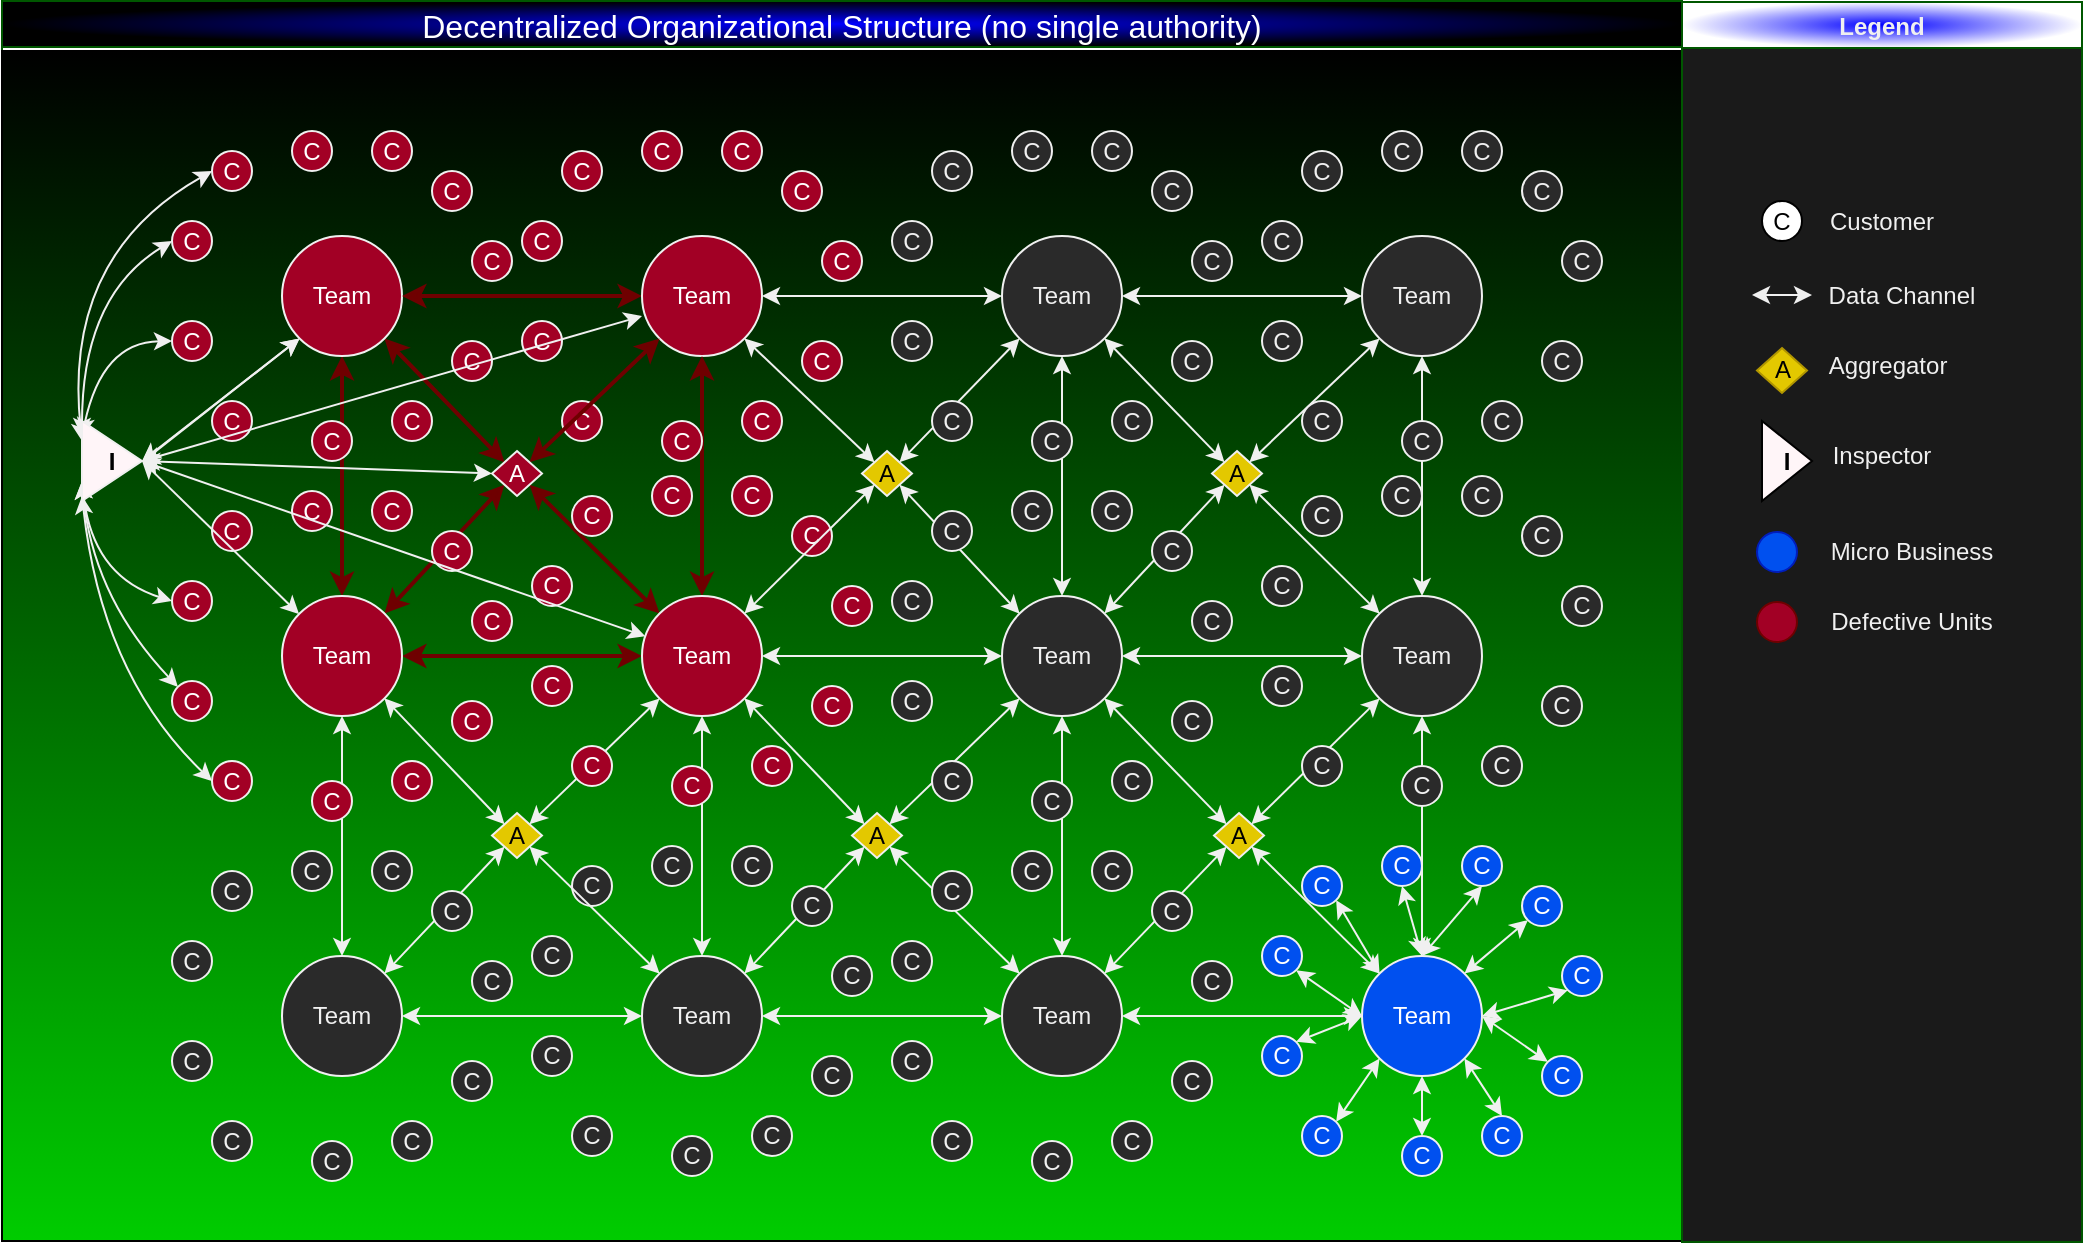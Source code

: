 <mxfile>
    <diagram id="9eeb5DNkB4o3F77oknuN" name="Page-1">
        <mxGraphModel dx="720" dy="584" grid="1" gridSize="10" guides="1" tooltips="1" connect="1" arrows="1" fold="1" page="0" pageScale="1" pageWidth="1100" pageHeight="850" background="none" math="0" shadow="0">
            <root>
                <mxCell id="0"/>
                <mxCell id="1" parent="0"/>
                <mxCell id="317" value="Decentralized Organizational Structure (no single authority)" style="swimlane;shadow=0;strokeColor=#005700;fontColor=#ffffff;fontStyle=0;gradientColor=#000000;gradientDirection=radial;fillColor=#0000FF;fontSize=16;" vertex="1" parent="1">
                    <mxGeometry x="-40" y="-17.5" width="840" height="620" as="geometry"/>
                </mxCell>
                <mxCell id="321" value="" style="rounded=0;whiteSpace=wrap;html=1;shadow=0;fillColor=#000000;gradientColor=#00CC00;" vertex="1" parent="317">
                    <mxGeometry y="25" width="840" height="595" as="geometry"/>
                </mxCell>
                <mxCell id="15" style="edgeStyle=none;html=1;exitX=1;exitY=1;exitDx=0;exitDy=0;entryX=0;entryY=0;entryDx=0;entryDy=0;shadow=0;fillColor=#a20025;strokeColor=#6F0000;startArrow=classic;startFill=1;endArrow=classic;endFill=1;strokeWidth=2;" edge="1" parent="1" source="2" target="298">
                    <mxGeometry relative="1" as="geometry"/>
                </mxCell>
                <mxCell id="21" style="edgeStyle=none;html=1;exitX=0.5;exitY=1;exitDx=0;exitDy=0;shadow=0;fillColor=#a20025;strokeColor=#6F0000;startArrow=classic;startFill=1;endArrow=classic;endFill=1;strokeWidth=2;" edge="1" parent="1" source="2" target="11">
                    <mxGeometry relative="1" as="geometry"/>
                </mxCell>
                <mxCell id="2" value="Team" style="ellipse;whiteSpace=wrap;html=1;shadow=0;fillColor=#a20025;fontColor=#ffffff;strokeColor=#F0F0F0;" vertex="1" parent="1">
                    <mxGeometry x="100" y="100" width="60" height="60" as="geometry"/>
                </mxCell>
                <mxCell id="23" style="edgeStyle=none;html=1;exitX=1;exitY=0.5;exitDx=0;exitDy=0;strokeColor=#F0F0F0;startArrow=classic;startFill=1;endArrow=classic;endFill=1;" edge="1" parent="1" source="3" target="5">
                    <mxGeometry relative="1" as="geometry"/>
                </mxCell>
                <mxCell id="25" style="edgeStyle=none;html=1;exitX=1;exitY=0;exitDx=0;exitDy=0;entryX=0;entryY=1;entryDx=0;entryDy=0;strokeColor=#F0F0F0;startArrow=classic;startFill=1;endArrow=classic;endFill=1;" edge="1" parent="1" source="3" target="297">
                    <mxGeometry relative="1" as="geometry"/>
                </mxCell>
                <mxCell id="3" value="Team" style="ellipse;whiteSpace=wrap;html=1;fillColor=#2A2A2A;strokeColor=#F0F0F0;fontColor=#F0F0F0;" vertex="1" parent="1">
                    <mxGeometry x="100" y="460" width="60" height="60" as="geometry"/>
                </mxCell>
                <mxCell id="75" style="edgeStyle=none;html=1;exitX=1;exitY=1;exitDx=0;exitDy=0;entryX=0.5;entryY=0;entryDx=0;entryDy=0;fillColor=#0050ef;strokeColor=#F0F0F0;startArrow=classic;startFill=1;" edge="1" parent="1" source="4" target="69">
                    <mxGeometry relative="1" as="geometry"/>
                </mxCell>
                <mxCell id="77" style="edgeStyle=none;html=1;exitX=1;exitY=0.5;exitDx=0;exitDy=0;entryX=0;entryY=0;entryDx=0;entryDy=0;fillColor=#0050ef;strokeColor=#F0F0F0;startArrow=classic;startFill=1;" edge="1" parent="1" source="4" target="67">
                    <mxGeometry relative="1" as="geometry"/>
                </mxCell>
                <mxCell id="78" style="edgeStyle=none;html=1;exitX=1;exitY=0.5;exitDx=0;exitDy=0;entryX=0;entryY=1;entryDx=0;entryDy=0;fillColor=#0050ef;strokeColor=#F0F0F0;startArrow=classic;startFill=1;" edge="1" parent="1" source="4" target="66">
                    <mxGeometry relative="1" as="geometry"/>
                </mxCell>
                <mxCell id="79" style="edgeStyle=none;html=1;exitX=1;exitY=0;exitDx=0;exitDy=0;entryX=0;entryY=1;entryDx=0;entryDy=0;fillColor=#0050ef;strokeColor=#F0F0F0;startArrow=classic;startFill=1;" edge="1" parent="1" source="4" target="64">
                    <mxGeometry relative="1" as="geometry"/>
                </mxCell>
                <mxCell id="80" style="edgeStyle=none;html=1;entryX=0.5;entryY=1;entryDx=0;entryDy=0;fillColor=#0050ef;strokeColor=#F0F0F0;startArrow=classic;startFill=1;" edge="1" parent="1" target="65">
                    <mxGeometry relative="1" as="geometry">
                        <mxPoint x="670" y="460" as="sourcePoint"/>
                    </mxGeometry>
                </mxCell>
                <mxCell id="81" style="edgeStyle=none;html=1;exitX=0.5;exitY=0;exitDx=0;exitDy=0;entryX=0.5;entryY=1;entryDx=0;entryDy=0;fillColor=#0050ef;strokeColor=#F0F0F0;startArrow=classic;startFill=1;" edge="1" parent="1" source="4" target="63">
                    <mxGeometry relative="1" as="geometry"/>
                </mxCell>
                <mxCell id="82" style="edgeStyle=none;html=1;exitX=0;exitY=0;exitDx=0;exitDy=0;entryX=1;entryY=1;entryDx=0;entryDy=0;fillColor=#0050ef;strokeColor=#F0F0F0;startArrow=classic;startFill=1;" edge="1" parent="1" source="4" target="62">
                    <mxGeometry relative="1" as="geometry"/>
                </mxCell>
                <mxCell id="83" style="edgeStyle=none;html=1;exitX=0;exitY=0.5;exitDx=0;exitDy=0;entryX=1;entryY=1;entryDx=0;entryDy=0;fillColor=#0050ef;strokeColor=#F0F0F0;startArrow=classic;startFill=1;" edge="1" parent="1" source="4" target="61">
                    <mxGeometry relative="1" as="geometry"/>
                </mxCell>
                <mxCell id="84" style="edgeStyle=none;html=1;exitX=0;exitY=0.5;exitDx=0;exitDy=0;entryX=1;entryY=0;entryDx=0;entryDy=0;fillColor=#0050ef;strokeColor=#F0F0F0;startArrow=classic;startFill=1;" edge="1" parent="1" source="4" target="60">
                    <mxGeometry relative="1" as="geometry"/>
                </mxCell>
                <mxCell id="85" style="edgeStyle=none;html=1;exitX=0;exitY=1;exitDx=0;exitDy=0;entryX=1;entryY=0;entryDx=0;entryDy=0;fillColor=#0050ef;strokeColor=#F0F0F0;startArrow=classic;startFill=1;" edge="1" parent="1" source="4" target="59">
                    <mxGeometry relative="1" as="geometry"/>
                </mxCell>
                <mxCell id="86" style="edgeStyle=none;html=1;exitX=0.5;exitY=1;exitDx=0;exitDy=0;entryX=0.5;entryY=0;entryDx=0;entryDy=0;fillColor=#0050ef;strokeColor=#F0F0F0;startArrow=classic;startFill=1;" edge="1" parent="1" source="4" target="70">
                    <mxGeometry relative="1" as="geometry"/>
                </mxCell>
                <mxCell id="4" value="Team" style="ellipse;whiteSpace=wrap;html=1;fillColor=#0050ef;fontColor=#ffffff;strokeColor=#F0F0F0;" vertex="1" parent="1">
                    <mxGeometry x="640" y="460" width="60" height="60" as="geometry"/>
                </mxCell>
                <mxCell id="27" style="edgeStyle=none;html=1;exitX=1;exitY=0;exitDx=0;exitDy=0;entryX=0;entryY=1;entryDx=0;entryDy=0;strokeColor=#F0F0F0;startArrow=classic;startFill=1;endArrow=classic;endFill=1;" edge="1" parent="1" source="5" target="288">
                    <mxGeometry relative="1" as="geometry"/>
                </mxCell>
                <mxCell id="39" style="edgeStyle=none;html=1;exitX=1;exitY=0.5;exitDx=0;exitDy=0;strokeColor=#F0F0F0;startArrow=classic;startFill=1;endArrow=classic;endFill=1;" edge="1" parent="1" source="5" target="9">
                    <mxGeometry relative="1" as="geometry"/>
                </mxCell>
                <mxCell id="5" value="Team" style="ellipse;whiteSpace=wrap;html=1;fillColor=#2A2A2A;strokeColor=#F0F0F0;fontColor=#F0F0F0;" vertex="1" parent="1">
                    <mxGeometry x="280" y="460" width="60" height="60" as="geometry"/>
                </mxCell>
                <mxCell id="31" style="edgeStyle=none;html=1;exitX=0.5;exitY=1;exitDx=0;exitDy=0;entryX=0.5;entryY=0;entryDx=0;entryDy=0;strokeColor=#F0F0F0;startArrow=classic;startFill=1;endArrow=classic;endFill=1;" edge="1" parent="1" source="7" target="13">
                    <mxGeometry relative="1" as="geometry"/>
                </mxCell>
                <mxCell id="330" style="edgeStyle=none;html=1;exitX=0;exitY=1;exitDx=0;exitDy=0;entryX=1;entryY=0;entryDx=0;entryDy=0;shadow=0;fontSize=16;fontColor=#F0F0F0;startArrow=classic;startFill=1;endArrow=classic;endFill=1;strokeColor=#F0F0F0;" edge="1" parent="1" source="7" target="291">
                    <mxGeometry relative="1" as="geometry"/>
                </mxCell>
                <mxCell id="7" value="Team" style="ellipse;whiteSpace=wrap;html=1;fillColor=#2A2A2A;strokeColor=#F0F0F0;fontColor=#F0F0F0;" vertex="1" parent="1">
                    <mxGeometry x="640" y="100" width="60" height="60" as="geometry"/>
                </mxCell>
                <mxCell id="17" style="edgeStyle=none;html=1;exitX=1;exitY=1;exitDx=0;exitDy=0;entryX=0;entryY=0;entryDx=0;entryDy=0;strokeColor=#F0F0F0;startArrow=classic;startFill=1;endArrow=classic;endFill=1;" edge="1" parent="1" source="8" target="289">
                    <mxGeometry relative="1" as="geometry"/>
                </mxCell>
                <mxCell id="19" style="edgeStyle=none;html=1;exitX=1;exitY=0.5;exitDx=0;exitDy=0;entryX=0;entryY=0.5;entryDx=0;entryDy=0;strokeColor=#F0F0F0;startArrow=classic;startFill=1;endArrow=classic;endFill=1;" edge="1" parent="1" source="8" target="14">
                    <mxGeometry relative="1" as="geometry"/>
                </mxCell>
                <mxCell id="20" style="edgeStyle=none;html=1;exitX=0;exitY=0.5;exitDx=0;exitDy=0;entryX=1;entryY=0.5;entryDx=0;entryDy=0;shadow=0;fillColor=#a20025;strokeColor=#6F0000;startArrow=classic;startFill=1;endArrow=classic;endFill=1;strokeWidth=2;" edge="1" parent="1" source="8" target="2">
                    <mxGeometry relative="1" as="geometry"/>
                </mxCell>
                <mxCell id="8" value="Team" style="ellipse;whiteSpace=wrap;html=1;shadow=0;fillColor=#a20025;fontColor=#ffffff;strokeColor=#F0F0F0;" vertex="1" parent="1">
                    <mxGeometry x="280" y="100" width="60" height="60" as="geometry"/>
                </mxCell>
                <mxCell id="40" style="edgeStyle=none;html=1;exitX=1;exitY=0.5;exitDx=0;exitDy=0;strokeColor=#F0F0F0;startArrow=classic;startFill=1;endArrow=classic;endFill=1;" edge="1" parent="1" source="9" target="4">
                    <mxGeometry relative="1" as="geometry"/>
                </mxCell>
                <mxCell id="42" style="edgeStyle=none;html=1;exitX=1;exitY=0;exitDx=0;exitDy=0;entryX=0;entryY=1;entryDx=0;entryDy=0;strokeColor=#F0F0F0;startArrow=classic;startFill=1;endArrow=classic;endFill=1;" edge="1" parent="1" source="9" target="290">
                    <mxGeometry relative="1" as="geometry"/>
                </mxCell>
                <mxCell id="9" value="Team" style="ellipse;whiteSpace=wrap;html=1;fillColor=#2A2A2A;strokeColor=#F0F0F0;fontColor=#F0F0F0;" vertex="1" parent="1">
                    <mxGeometry x="460" y="460" width="60" height="60" as="geometry"/>
                </mxCell>
                <mxCell id="29" style="edgeStyle=none;html=1;exitX=1;exitY=0;exitDx=0;exitDy=0;entryX=0;entryY=1;entryDx=0;entryDy=0;strokeColor=#F0F0F0;startArrow=classic;startFill=1;endArrow=classic;endFill=1;" edge="1" parent="1" source="10" target="291">
                    <mxGeometry relative="1" as="geometry"/>
                </mxCell>
                <mxCell id="33" style="edgeStyle=none;html=1;exitX=0.5;exitY=1;exitDx=0;exitDy=0;entryX=0.5;entryY=0;entryDx=0;entryDy=0;strokeColor=#F0F0F0;startArrow=classic;startFill=1;endArrow=classic;endFill=1;" edge="1" parent="1" source="10" target="9">
                    <mxGeometry relative="1" as="geometry"/>
                </mxCell>
                <mxCell id="34" style="edgeStyle=none;html=1;exitX=0.5;exitY=0;exitDx=0;exitDy=0;entryX=0.5;entryY=1;entryDx=0;entryDy=0;strokeColor=#F0F0F0;startArrow=classic;startFill=1;endArrow=classic;endFill=1;" edge="1" parent="1" source="10" target="14">
                    <mxGeometry relative="1" as="geometry"/>
                </mxCell>
                <mxCell id="41" style="edgeStyle=none;html=1;exitX=1;exitY=0.5;exitDx=0;exitDy=0;strokeColor=#F0F0F0;startArrow=classic;startFill=1;" edge="1" parent="1" source="10" target="13">
                    <mxGeometry relative="1" as="geometry"/>
                </mxCell>
                <mxCell id="43" style="edgeStyle=none;html=1;exitX=1;exitY=1;exitDx=0;exitDy=0;entryX=0;entryY=0;entryDx=0;entryDy=0;startArrow=classic;strokeColor=#F0F0F0;startFill=1;endArrow=classic;endFill=1;" edge="1" parent="1" source="290" target="4">
                    <mxGeometry relative="1" as="geometry"/>
                </mxCell>
                <mxCell id="335" style="edgeStyle=none;html=1;exitX=0;exitY=0;exitDx=0;exitDy=0;entryX=1;entryY=1;entryDx=0;entryDy=0;shadow=0;fontSize=16;fontColor=#F0F0F0;startArrow=classic;startFill=1;endArrow=classic;endFill=1;strokeColor=#F0F0F0;strokeWidth=1;" edge="1" parent="1" source="10" target="289">
                    <mxGeometry relative="1" as="geometry"/>
                </mxCell>
                <mxCell id="337" style="edgeStyle=none;html=1;exitX=0;exitY=1;exitDx=0;exitDy=0;entryX=1;entryY=0;entryDx=0;entryDy=0;shadow=0;fontSize=16;fontColor=#F0F0F0;startArrow=classic;startFill=1;endArrow=classic;endFill=1;strokeColor=#F0F0F0;strokeWidth=1;" edge="1" parent="1" source="10" target="288">
                    <mxGeometry relative="1" as="geometry"/>
                </mxCell>
                <mxCell id="10" value="Team" style="ellipse;whiteSpace=wrap;html=1;fillColor=#2A2A2A;strokeColor=#F0F0F0;fontColor=#F0F0F0;" vertex="1" parent="1">
                    <mxGeometry x="460" y="280" width="60" height="60" as="geometry"/>
                </mxCell>
                <mxCell id="16" style="edgeStyle=none;html=1;exitX=1;exitY=0;exitDx=0;exitDy=0;entryX=0;entryY=1;entryDx=0;entryDy=0;shadow=0;fillColor=#a20025;strokeColor=#6F0000;startArrow=classic;startFill=1;endArrow=classic;endFill=1;strokeWidth=2;" edge="1" parent="1" source="11" target="298">
                    <mxGeometry relative="1" as="geometry"/>
                </mxCell>
                <mxCell id="22" style="edgeStyle=none;html=1;exitX=0.5;exitY=1;exitDx=0;exitDy=0;entryX=0.5;entryY=0;entryDx=0;entryDy=0;strokeColor=#F0F0F0;startArrow=classic;startFill=1;endArrow=classic;endFill=1;" edge="1" parent="1" source="11" target="3">
                    <mxGeometry relative="1" as="geometry"/>
                </mxCell>
                <mxCell id="24" style="edgeStyle=none;html=1;exitX=1;exitY=1;exitDx=0;exitDy=0;entryX=0;entryY=0;entryDx=0;entryDy=0;strokeColor=#F0F0F0;startArrow=classic;startFill=1;endArrow=classic;endFill=1;" edge="1" parent="1" source="11" target="297">
                    <mxGeometry relative="1" as="geometry"/>
                </mxCell>
                <mxCell id="36" style="edgeStyle=none;html=1;exitX=1;exitY=0.5;exitDx=0;exitDy=0;entryX=0;entryY=0.5;entryDx=0;entryDy=0;shadow=0;fillColor=#a20025;strokeColor=#6F0000;startArrow=classic;startFill=1;endArrow=classic;endFill=1;strokeWidth=2;" edge="1" parent="1" source="11" target="12">
                    <mxGeometry relative="1" as="geometry"/>
                </mxCell>
                <mxCell id="11" value="Team" style="ellipse;whiteSpace=wrap;html=1;shadow=0;fillColor=#a20025;fontColor=#ffffff;strokeColor=#F0F0F0;" vertex="1" parent="1">
                    <mxGeometry x="100" y="280" width="60" height="60" as="geometry"/>
                </mxCell>
                <mxCell id="18" style="edgeStyle=none;html=1;exitX=1;exitY=0;exitDx=0;exitDy=0;entryX=0;entryY=1;entryDx=0;entryDy=0;startArrow=classic;strokeColor=#F0F0F0;startFill=1;endArrow=classic;endFill=1;" edge="1" parent="1" source="289" target="14">
                    <mxGeometry relative="1" as="geometry"/>
                </mxCell>
                <mxCell id="26" style="edgeStyle=none;html=1;exitX=1;exitY=1;exitDx=0;exitDy=0;entryX=0;entryY=0;entryDx=0;entryDy=0;startArrow=classic;strokeColor=#F0F0F0;startFill=1;endArrow=classic;endFill=1;" edge="1" parent="1" source="288" target="9">
                    <mxGeometry relative="1" as="geometry"/>
                </mxCell>
                <mxCell id="35" style="edgeStyle=none;html=1;exitX=1;exitY=0.5;exitDx=0;exitDy=0;entryX=0;entryY=0.5;entryDx=0;entryDy=0;startArrow=classic;startFill=1;fillColor=#a20025;strokeColor=#F0F0F0;" edge="1" parent="1" source="12" target="10">
                    <mxGeometry relative="1" as="geometry"/>
                </mxCell>
                <mxCell id="37" style="edgeStyle=none;html=1;exitX=0.5;exitY=0;exitDx=0;exitDy=0;entryX=0.5;entryY=1;entryDx=0;entryDy=0;shadow=0;fillColor=#a20025;strokeColor=#6F0000;startArrow=classic;startFill=1;endArrow=classic;endFill=1;strokeWidth=2;" edge="1" parent="1" source="12" target="8">
                    <mxGeometry relative="1" as="geometry"/>
                </mxCell>
                <mxCell id="38" style="edgeStyle=none;html=1;exitX=0.5;exitY=1;exitDx=0;exitDy=0;entryX=0.5;entryY=0;entryDx=0;entryDy=0;strokeColor=#F0F0F0;startArrow=classic;startFill=1;endArrow=classic;endFill=1;" edge="1" parent="1" source="12" target="5">
                    <mxGeometry relative="1" as="geometry"/>
                </mxCell>
                <mxCell id="333" style="edgeStyle=none;html=1;exitX=0;exitY=0;exitDx=0;exitDy=0;entryX=1;entryY=1;entryDx=0;entryDy=0;shadow=0;fontSize=16;fontColor=#F0F0F0;startArrow=classic;startFill=1;endArrow=classic;endFill=1;strokeColor=#6F0000;strokeWidth=2;fillColor=#a20025;" edge="1" parent="1" source="12" target="298">
                    <mxGeometry relative="1" as="geometry"/>
                </mxCell>
                <mxCell id="338" style="edgeStyle=none;html=1;exitX=0;exitY=1;exitDx=0;exitDy=0;entryX=1;entryY=0;entryDx=0;entryDy=0;shadow=0;fontSize=16;fontColor=#F0F0F0;startArrow=classic;startFill=1;endArrow=classic;endFill=1;strokeColor=#F0F0F0;strokeWidth=1;" edge="1" parent="1" source="12" target="297">
                    <mxGeometry relative="1" as="geometry"/>
                </mxCell>
                <mxCell id="12" value="Team" style="ellipse;whiteSpace=wrap;html=1;shadow=0;fillColor=#a20025;fontColor=#ffffff;strokeColor=#F0F0F0;" vertex="1" parent="1">
                    <mxGeometry x="280" y="280" width="60" height="60" as="geometry"/>
                </mxCell>
                <mxCell id="32" style="edgeStyle=none;html=1;exitX=0.5;exitY=1;exitDx=0;exitDy=0;entryX=0.5;entryY=0;entryDx=0;entryDy=0;strokeColor=#F0F0F0;startArrow=classic;startFill=1;" edge="1" parent="1" source="13" target="4">
                    <mxGeometry relative="1" as="geometry"/>
                </mxCell>
                <mxCell id="336" style="edgeStyle=none;html=1;exitX=0;exitY=1;exitDx=0;exitDy=0;entryX=1;entryY=0;entryDx=0;entryDy=0;shadow=0;fontSize=16;fontColor=#F0F0F0;startArrow=classic;startFill=1;endArrow=classic;endFill=1;strokeColor=#F0F0F0;strokeWidth=1;" edge="1" parent="1" source="13" target="290">
                    <mxGeometry relative="1" as="geometry"/>
                </mxCell>
                <mxCell id="13" value="Team" style="ellipse;whiteSpace=wrap;html=1;fillColor=#2A2A2A;strokeColor=#F0F0F0;fontColor=#F0F0F0;" vertex="1" parent="1">
                    <mxGeometry x="640" y="280" width="60" height="60" as="geometry"/>
                </mxCell>
                <mxCell id="28" style="edgeStyle=none;html=1;exitX=1;exitY=1;exitDx=0;exitDy=0;entryX=0;entryY=0;entryDx=0;entryDy=0;startArrow=classic;strokeColor=#F0F0F0;startFill=1;endArrow=classic;endFill=1;" edge="1" parent="1" source="291" target="13">
                    <mxGeometry relative="1" as="geometry"/>
                </mxCell>
                <mxCell id="30" style="edgeStyle=none;html=1;exitX=1;exitY=0.5;exitDx=0;exitDy=0;entryX=0;entryY=0.5;entryDx=0;entryDy=0;strokeColor=#F0F0F0;startArrow=classic;startFill=1;endArrow=classic;endFill=1;" edge="1" parent="1" source="14" target="7">
                    <mxGeometry relative="1" as="geometry"/>
                </mxCell>
                <mxCell id="14" value="Team" style="ellipse;whiteSpace=wrap;html=1;fillColor=#2A2A2A;strokeColor=#F0F0F0;fontColor=#F0F0F0;" vertex="1" parent="1">
                    <mxGeometry x="460" y="100" width="60" height="60" as="geometry"/>
                </mxCell>
                <mxCell id="59" value="C" style="ellipse;whiteSpace=wrap;html=1;fillColor=#0050ef;fontColor=#ffffff;strokeColor=#F0F0F0;" vertex="1" parent="1">
                    <mxGeometry x="610" y="540" width="20" height="20" as="geometry"/>
                </mxCell>
                <mxCell id="60" value="C" style="ellipse;whiteSpace=wrap;html=1;fillColor=#0050ef;fontColor=#ffffff;strokeColor=#F0F0F0;" vertex="1" parent="1">
                    <mxGeometry x="590" y="500" width="20" height="20" as="geometry"/>
                </mxCell>
                <mxCell id="61" value="C" style="ellipse;whiteSpace=wrap;html=1;fillColor=#0050ef;fontColor=#ffffff;strokeColor=#F0F0F0;" vertex="1" parent="1">
                    <mxGeometry x="590" y="450" width="20" height="20" as="geometry"/>
                </mxCell>
                <mxCell id="62" value="C" style="ellipse;whiteSpace=wrap;html=1;fillColor=#0050ef;fontColor=#ffffff;strokeColor=#F0F0F0;" vertex="1" parent="1">
                    <mxGeometry x="610" y="415" width="20" height="20" as="geometry"/>
                </mxCell>
                <mxCell id="63" value="C" style="ellipse;whiteSpace=wrap;html=1;fillColor=#0050ef;fontColor=#ffffff;strokeColor=#F0F0F0;" vertex="1" parent="1">
                    <mxGeometry x="650" y="405" width="20" height="20" as="geometry"/>
                </mxCell>
                <mxCell id="64" value="C" style="ellipse;whiteSpace=wrap;html=1;fillColor=#0050ef;fontColor=#ffffff;strokeColor=#F0F0F0;" vertex="1" parent="1">
                    <mxGeometry x="720" y="425" width="20" height="20" as="geometry"/>
                </mxCell>
                <mxCell id="65" value="C" style="ellipse;whiteSpace=wrap;html=1;fillColor=#0050ef;fontColor=#ffffff;strokeColor=#F0F0F0;" vertex="1" parent="1">
                    <mxGeometry x="690" y="405" width="20" height="20" as="geometry"/>
                </mxCell>
                <mxCell id="66" value="C" style="ellipse;whiteSpace=wrap;html=1;fillColor=#0050ef;fontColor=#ffffff;strokeColor=#F0F0F0;" vertex="1" parent="1">
                    <mxGeometry x="740" y="460" width="20" height="20" as="geometry"/>
                </mxCell>
                <mxCell id="67" value="C" style="ellipse;whiteSpace=wrap;html=1;fillColor=#0050ef;fontColor=#ffffff;strokeColor=#F0F0F0;" vertex="1" parent="1">
                    <mxGeometry x="730" y="510" width="20" height="20" as="geometry"/>
                </mxCell>
                <mxCell id="69" value="C" style="ellipse;whiteSpace=wrap;html=1;fillColor=#0050ef;fontColor=#ffffff;strokeColor=#F0F0F0;" vertex="1" parent="1">
                    <mxGeometry x="700" y="540" width="20" height="20" as="geometry"/>
                </mxCell>
                <mxCell id="70" value="C" style="ellipse;whiteSpace=wrap;html=1;fillColor=#0050ef;fontColor=#ffffff;strokeColor=#F0F0F0;" vertex="1" parent="1">
                    <mxGeometry x="660" y="550" width="20" height="20" as="geometry"/>
                </mxCell>
                <mxCell id="91" value="C" style="ellipse;whiteSpace=wrap;html=1;strokeColor=#F0F0F0;fillColor=#2A2A2A;fontColor=#F0F0F0;" vertex="1" parent="1">
                    <mxGeometry x="425" y="542.5" width="20" height="20" as="geometry"/>
                </mxCell>
                <mxCell id="92" value="C" style="ellipse;whiteSpace=wrap;html=1;strokeColor=#F0F0F0;fillColor=#2A2A2A;fontColor=#F0F0F0;" vertex="1" parent="1">
                    <mxGeometry x="405" y="502.5" width="20" height="20" as="geometry"/>
                </mxCell>
                <mxCell id="93" value="C" style="ellipse;whiteSpace=wrap;html=1;strokeColor=#F0F0F0;fillColor=#2A2A2A;fontColor=#F0F0F0;" vertex="1" parent="1">
                    <mxGeometry x="405" y="452.5" width="20" height="20" as="geometry"/>
                </mxCell>
                <mxCell id="94" value="C" style="ellipse;whiteSpace=wrap;html=1;strokeColor=#F0F0F0;fillColor=#2A2A2A;fontColor=#F0F0F0;" vertex="1" parent="1">
                    <mxGeometry x="425" y="417.5" width="20" height="20" as="geometry"/>
                </mxCell>
                <mxCell id="95" value="C" style="ellipse;whiteSpace=wrap;html=1;strokeColor=#F0F0F0;fillColor=#2A2A2A;fontColor=#F0F0F0;" vertex="1" parent="1">
                    <mxGeometry x="465" y="407.5" width="20" height="20" as="geometry"/>
                </mxCell>
                <mxCell id="96" value="C" style="ellipse;whiteSpace=wrap;html=1;strokeColor=#F0F0F0;fillColor=#2A2A2A;fontColor=#F0F0F0;" vertex="1" parent="1">
                    <mxGeometry x="535" y="427.5" width="20" height="20" as="geometry"/>
                </mxCell>
                <mxCell id="97" value="C" style="ellipse;whiteSpace=wrap;html=1;strokeColor=#F0F0F0;fillColor=#2A2A2A;fontColor=#F0F0F0;" vertex="1" parent="1">
                    <mxGeometry x="505" y="407.5" width="20" height="20" as="geometry"/>
                </mxCell>
                <mxCell id="98" value="C" style="ellipse;whiteSpace=wrap;html=1;strokeColor=#F0F0F0;fillColor=#2A2A2A;fontColor=#F0F0F0;" vertex="1" parent="1">
                    <mxGeometry x="555" y="462.5" width="20" height="20" as="geometry"/>
                </mxCell>
                <mxCell id="99" value="C" style="ellipse;whiteSpace=wrap;html=1;strokeColor=#F0F0F0;fillColor=#2A2A2A;fontColor=#F0F0F0;" vertex="1" parent="1">
                    <mxGeometry x="545" y="512.5" width="20" height="20" as="geometry"/>
                </mxCell>
                <mxCell id="100" value="C" style="ellipse;whiteSpace=wrap;html=1;strokeColor=#F0F0F0;fillColor=#2A2A2A;fontColor=#F0F0F0;" vertex="1" parent="1">
                    <mxGeometry x="515" y="542.5" width="20" height="20" as="geometry"/>
                </mxCell>
                <mxCell id="101" value="C" style="ellipse;whiteSpace=wrap;html=1;strokeColor=#F0F0F0;fillColor=#2A2A2A;fontColor=#F0F0F0;" vertex="1" parent="1">
                    <mxGeometry x="475" y="552.5" width="20" height="20" as="geometry"/>
                </mxCell>
                <mxCell id="103" value="C" style="ellipse;whiteSpace=wrap;html=1;fontColor=#F0F0F0;strokeColor=#F0F0F0;fillColor=#2A2A2A;" vertex="1" parent="1">
                    <mxGeometry x="425" y="362.5" width="20" height="20" as="geometry"/>
                </mxCell>
                <mxCell id="104" value="C" style="ellipse;whiteSpace=wrap;html=1;fontColor=#F0F0F0;strokeColor=#F0F0F0;fillColor=#2A2A2A;" vertex="1" parent="1">
                    <mxGeometry x="405" y="322.5" width="20" height="20" as="geometry"/>
                </mxCell>
                <mxCell id="105" value="C" style="ellipse;whiteSpace=wrap;html=1;fontColor=#F0F0F0;strokeColor=#F0F0F0;fillColor=#2A2A2A;" vertex="1" parent="1">
                    <mxGeometry x="405" y="272.5" width="20" height="20" as="geometry"/>
                </mxCell>
                <mxCell id="106" value="C" style="ellipse;whiteSpace=wrap;html=1;fontColor=#F0F0F0;strokeColor=#F0F0F0;fillColor=#2A2A2A;" vertex="1" parent="1">
                    <mxGeometry x="425" y="237.5" width="20" height="20" as="geometry"/>
                </mxCell>
                <mxCell id="107" value="C" style="ellipse;whiteSpace=wrap;html=1;fontColor=#F0F0F0;strokeColor=#F0F0F0;fillColor=#2A2A2A;" vertex="1" parent="1">
                    <mxGeometry x="465" y="227.5" width="20" height="20" as="geometry"/>
                </mxCell>
                <mxCell id="108" value="C" style="ellipse;whiteSpace=wrap;html=1;fontColor=#F0F0F0;strokeColor=#F0F0F0;fillColor=#2A2A2A;" vertex="1" parent="1">
                    <mxGeometry x="535" y="247.5" width="20" height="20" as="geometry"/>
                </mxCell>
                <mxCell id="109" value="C" style="ellipse;whiteSpace=wrap;html=1;fontColor=#F0F0F0;strokeColor=#F0F0F0;fillColor=#2A2A2A;" vertex="1" parent="1">
                    <mxGeometry x="505" y="227.5" width="20" height="20" as="geometry"/>
                </mxCell>
                <mxCell id="110" value="C" style="ellipse;whiteSpace=wrap;html=1;fontColor=#F0F0F0;strokeColor=#F0F0F0;fillColor=#2A2A2A;" vertex="1" parent="1">
                    <mxGeometry x="555" y="282.5" width="20" height="20" as="geometry"/>
                </mxCell>
                <mxCell id="111" value="C" style="ellipse;whiteSpace=wrap;html=1;fontColor=#F0F0F0;strokeColor=#F0F0F0;fillColor=#2A2A2A;" vertex="1" parent="1">
                    <mxGeometry x="545" y="332.5" width="20" height="20" as="geometry"/>
                </mxCell>
                <mxCell id="112" value="C" style="ellipse;whiteSpace=wrap;html=1;fontColor=#F0F0F0;strokeColor=#F0F0F0;fillColor=#2A2A2A;" vertex="1" parent="1">
                    <mxGeometry x="515" y="362.5" width="20" height="20" as="geometry"/>
                </mxCell>
                <mxCell id="113" value="C" style="ellipse;whiteSpace=wrap;html=1;fontColor=#F0F0F0;strokeColor=#F0F0F0;fillColor=#2A2A2A;" vertex="1" parent="1">
                    <mxGeometry x="475" y="372.5" width="20" height="20" as="geometry"/>
                </mxCell>
                <mxCell id="115" value="C" style="ellipse;whiteSpace=wrap;html=1;strokeColor=#F0F0F0;fillColor=#2A2A2A;fontColor=#F0F0F0;" vertex="1" parent="1">
                    <mxGeometry x="610" y="355" width="20" height="20" as="geometry"/>
                </mxCell>
                <mxCell id="116" value="C" style="ellipse;whiteSpace=wrap;html=1;strokeColor=#F0F0F0;fillColor=#2A2A2A;fontColor=#F0F0F0;" vertex="1" parent="1">
                    <mxGeometry x="590" y="315" width="20" height="20" as="geometry"/>
                </mxCell>
                <mxCell id="117" value="C" style="ellipse;whiteSpace=wrap;html=1;strokeColor=#F0F0F0;fillColor=#2A2A2A;fontColor=#F0F0F0;" vertex="1" parent="1">
                    <mxGeometry x="590" y="265" width="20" height="20" as="geometry"/>
                </mxCell>
                <mxCell id="118" value="C" style="ellipse;whiteSpace=wrap;html=1;strokeColor=#F0F0F0;fillColor=#2A2A2A;fontColor=#F0F0F0;" vertex="1" parent="1">
                    <mxGeometry x="610" y="230" width="20" height="20" as="geometry"/>
                </mxCell>
                <mxCell id="119" value="C" style="ellipse;whiteSpace=wrap;html=1;strokeColor=#F0F0F0;fillColor=#2A2A2A;fontColor=#F0F0F0;" vertex="1" parent="1">
                    <mxGeometry x="650" y="220" width="20" height="20" as="geometry"/>
                </mxCell>
                <mxCell id="120" value="C" style="ellipse;whiteSpace=wrap;html=1;strokeColor=#F0F0F0;fillColor=#2A2A2A;fontColor=#F0F0F0;" vertex="1" parent="1">
                    <mxGeometry x="720" y="240" width="20" height="20" as="geometry"/>
                </mxCell>
                <mxCell id="121" value="C" style="ellipse;whiteSpace=wrap;html=1;strokeColor=#F0F0F0;fillColor=#2A2A2A;fontColor=#F0F0F0;" vertex="1" parent="1">
                    <mxGeometry x="690" y="220" width="20" height="20" as="geometry"/>
                </mxCell>
                <mxCell id="122" value="C" style="ellipse;whiteSpace=wrap;html=1;strokeColor=#F0F0F0;fillColor=#2A2A2A;fontColor=#F0F0F0;" vertex="1" parent="1">
                    <mxGeometry x="740" y="275" width="20" height="20" as="geometry"/>
                </mxCell>
                <mxCell id="123" value="C" style="ellipse;whiteSpace=wrap;html=1;strokeColor=#F0F0F0;fillColor=#2A2A2A;fontColor=#F0F0F0;" vertex="1" parent="1">
                    <mxGeometry x="730" y="325" width="20" height="20" as="geometry"/>
                </mxCell>
                <mxCell id="124" value="C" style="ellipse;whiteSpace=wrap;html=1;strokeColor=#F0F0F0;fillColor=#2A2A2A;fontColor=#F0F0F0;" vertex="1" parent="1">
                    <mxGeometry x="700" y="355" width="20" height="20" as="geometry"/>
                </mxCell>
                <mxCell id="125" value="C" style="ellipse;whiteSpace=wrap;html=1;strokeColor=#F0F0F0;fillColor=#2A2A2A;fontColor=#F0F0F0;" vertex="1" parent="1">
                    <mxGeometry x="660" y="365" width="20" height="20" as="geometry"/>
                </mxCell>
                <mxCell id="127" value="C" style="ellipse;whiteSpace=wrap;html=1;fontColor=#F0F0F0;strokeColor=#F0F0F0;fillColor=#2A2A2A;" vertex="1" parent="1">
                    <mxGeometry x="425" y="182.5" width="20" height="20" as="geometry"/>
                </mxCell>
                <mxCell id="128" value="C" style="ellipse;whiteSpace=wrap;html=1;fontColor=#F0F0F0;strokeColor=#F0F0F0;fillColor=#2A2A2A;" vertex="1" parent="1">
                    <mxGeometry x="405" y="142.5" width="20" height="20" as="geometry"/>
                </mxCell>
                <mxCell id="129" value="C" style="ellipse;whiteSpace=wrap;html=1;fontColor=#F0F0F0;strokeColor=#F0F0F0;fillColor=#2A2A2A;" vertex="1" parent="1">
                    <mxGeometry x="405" y="92.5" width="20" height="20" as="geometry"/>
                </mxCell>
                <mxCell id="130" value="C" style="ellipse;whiteSpace=wrap;html=1;fontColor=#F0F0F0;strokeColor=#F0F0F0;fillColor=#2A2A2A;" vertex="1" parent="1">
                    <mxGeometry x="425" y="57.5" width="20" height="20" as="geometry"/>
                </mxCell>
                <mxCell id="131" value="C" style="ellipse;whiteSpace=wrap;html=1;fontColor=#F0F0F0;strokeColor=#F0F0F0;fillColor=#2A2A2A;" vertex="1" parent="1">
                    <mxGeometry x="465" y="47.5" width="20" height="20" as="geometry"/>
                </mxCell>
                <mxCell id="132" value="C" style="ellipse;whiteSpace=wrap;html=1;fontColor=#F0F0F0;strokeColor=#F0F0F0;fillColor=#2A2A2A;" vertex="1" parent="1">
                    <mxGeometry x="535" y="67.5" width="20" height="20" as="geometry"/>
                </mxCell>
                <mxCell id="133" value="C" style="ellipse;whiteSpace=wrap;html=1;fontColor=#F0F0F0;strokeColor=#F0F0F0;fillColor=#2A2A2A;" vertex="1" parent="1">
                    <mxGeometry x="505" y="47.5" width="20" height="20" as="geometry"/>
                </mxCell>
                <mxCell id="134" value="C" style="ellipse;whiteSpace=wrap;html=1;fontColor=#F0F0F0;strokeColor=#F0F0F0;fillColor=#2A2A2A;" vertex="1" parent="1">
                    <mxGeometry x="555" y="102.5" width="20" height="20" as="geometry"/>
                </mxCell>
                <mxCell id="135" value="C" style="ellipse;whiteSpace=wrap;html=1;fontColor=#F0F0F0;strokeColor=#F0F0F0;fillColor=#2A2A2A;" vertex="1" parent="1">
                    <mxGeometry x="545" y="152.5" width="20" height="20" as="geometry"/>
                </mxCell>
                <mxCell id="136" value="C" style="ellipse;whiteSpace=wrap;html=1;fontColor=#F0F0F0;strokeColor=#F0F0F0;fillColor=#2A2A2A;" vertex="1" parent="1">
                    <mxGeometry x="515" y="182.5" width="20" height="20" as="geometry"/>
                </mxCell>
                <mxCell id="137" value="C" style="ellipse;whiteSpace=wrap;html=1;fontColor=#F0F0F0;strokeColor=#F0F0F0;fillColor=#2A2A2A;" vertex="1" parent="1">
                    <mxGeometry x="475" y="192.5" width="20" height="20" as="geometry"/>
                </mxCell>
                <mxCell id="139" value="C" style="ellipse;whiteSpace=wrap;html=1;strokeColor=#F0F0F0;fillColor=#2A2A2A;fontColor=#F0F0F0;" vertex="1" parent="1">
                    <mxGeometry x="610" y="182.5" width="20" height="20" as="geometry"/>
                </mxCell>
                <mxCell id="140" value="C" style="ellipse;whiteSpace=wrap;html=1;strokeColor=#F0F0F0;fillColor=#2A2A2A;fontColor=#F0F0F0;" vertex="1" parent="1">
                    <mxGeometry x="590" y="142.5" width="20" height="20" as="geometry"/>
                </mxCell>
                <mxCell id="141" value="C" style="ellipse;whiteSpace=wrap;html=1;strokeColor=#F0F0F0;fillColor=#2A2A2A;fontColor=#F0F0F0;" vertex="1" parent="1">
                    <mxGeometry x="590" y="92.5" width="20" height="20" as="geometry"/>
                </mxCell>
                <mxCell id="142" value="C" style="ellipse;whiteSpace=wrap;html=1;strokeColor=#F0F0F0;fillColor=#2A2A2A;fontColor=#F0F0F0;" vertex="1" parent="1">
                    <mxGeometry x="610" y="57.5" width="20" height="20" as="geometry"/>
                </mxCell>
                <mxCell id="143" value="C" style="ellipse;whiteSpace=wrap;html=1;strokeColor=#F0F0F0;fillColor=#2A2A2A;fontColor=#F0F0F0;" vertex="1" parent="1">
                    <mxGeometry x="650" y="47.5" width="20" height="20" as="geometry"/>
                </mxCell>
                <mxCell id="144" value="C" style="ellipse;whiteSpace=wrap;html=1;strokeColor=#F0F0F0;fillColor=#2A2A2A;fontColor=#F0F0F0;" vertex="1" parent="1">
                    <mxGeometry x="720" y="67.5" width="20" height="20" as="geometry"/>
                </mxCell>
                <mxCell id="145" value="C" style="ellipse;whiteSpace=wrap;html=1;strokeColor=#F0F0F0;fillColor=#2A2A2A;fontColor=#F0F0F0;" vertex="1" parent="1">
                    <mxGeometry x="690" y="47.5" width="20" height="20" as="geometry"/>
                </mxCell>
                <mxCell id="146" value="C" style="ellipse;whiteSpace=wrap;html=1;strokeColor=#F0F0F0;fillColor=#2A2A2A;fontColor=#F0F0F0;" vertex="1" parent="1">
                    <mxGeometry x="740" y="102.5" width="20" height="20" as="geometry"/>
                </mxCell>
                <mxCell id="147" value="C" style="ellipse;whiteSpace=wrap;html=1;strokeColor=#F0F0F0;fillColor=#2A2A2A;fontColor=#F0F0F0;" vertex="1" parent="1">
                    <mxGeometry x="730" y="152.5" width="20" height="20" as="geometry"/>
                </mxCell>
                <mxCell id="148" value="C" style="ellipse;whiteSpace=wrap;html=1;strokeColor=#F0F0F0;fillColor=#2A2A2A;fontColor=#F0F0F0;" vertex="1" parent="1">
                    <mxGeometry x="700" y="182.5" width="20" height="20" as="geometry"/>
                </mxCell>
                <mxCell id="149" value="C" style="ellipse;whiteSpace=wrap;html=1;strokeColor=#F0F0F0;fillColor=#2A2A2A;fontColor=#F0F0F0;" vertex="1" parent="1">
                    <mxGeometry x="660" y="192.5" width="20" height="20" as="geometry"/>
                </mxCell>
                <mxCell id="151" value="C" style="ellipse;whiteSpace=wrap;html=1;strokeColor=#F0F0F0;fillColor=#2A2A2A;fontColor=#F0F0F0;" vertex="1" parent="1">
                    <mxGeometry x="245" y="540" width="20" height="20" as="geometry"/>
                </mxCell>
                <mxCell id="152" value="C" style="ellipse;whiteSpace=wrap;html=1;strokeColor=#F0F0F0;fillColor=#2A2A2A;fontColor=#F0F0F0;" vertex="1" parent="1">
                    <mxGeometry x="225" y="500" width="20" height="20" as="geometry"/>
                </mxCell>
                <mxCell id="153" value="C" style="ellipse;whiteSpace=wrap;html=1;strokeColor=#F0F0F0;fillColor=#2A2A2A;fontColor=#F0F0F0;" vertex="1" parent="1">
                    <mxGeometry x="225" y="450" width="20" height="20" as="geometry"/>
                </mxCell>
                <mxCell id="154" value="C" style="ellipse;whiteSpace=wrap;html=1;strokeColor=#F0F0F0;fillColor=#2A2A2A;fontColor=#F0F0F0;" vertex="1" parent="1">
                    <mxGeometry x="245" y="415" width="20" height="20" as="geometry"/>
                </mxCell>
                <mxCell id="155" value="C" style="ellipse;whiteSpace=wrap;html=1;strokeColor=#F0F0F0;fillColor=#2A2A2A;fontColor=#F0F0F0;" vertex="1" parent="1">
                    <mxGeometry x="285" y="405" width="20" height="20" as="geometry"/>
                </mxCell>
                <mxCell id="156" value="C" style="ellipse;whiteSpace=wrap;html=1;strokeColor=#F0F0F0;fillColor=#2A2A2A;fontColor=#F0F0F0;" vertex="1" parent="1">
                    <mxGeometry x="355" y="425" width="20" height="20" as="geometry"/>
                </mxCell>
                <mxCell id="157" value="C" style="ellipse;whiteSpace=wrap;html=1;strokeColor=#F0F0F0;fillColor=#2A2A2A;fontColor=#F0F0F0;" vertex="1" parent="1">
                    <mxGeometry x="325" y="405" width="20" height="20" as="geometry"/>
                </mxCell>
                <mxCell id="158" value="C" style="ellipse;whiteSpace=wrap;html=1;strokeColor=#F0F0F0;fillColor=#2A2A2A;fontColor=#F0F0F0;" vertex="1" parent="1">
                    <mxGeometry x="375" y="460" width="20" height="20" as="geometry"/>
                </mxCell>
                <mxCell id="159" value="C" style="ellipse;whiteSpace=wrap;html=1;strokeColor=#F0F0F0;fillColor=#2A2A2A;fontColor=#F0F0F0;" vertex="1" parent="1">
                    <mxGeometry x="365" y="510" width="20" height="20" as="geometry"/>
                </mxCell>
                <mxCell id="160" value="C" style="ellipse;whiteSpace=wrap;html=1;strokeColor=#F0F0F0;fillColor=#2A2A2A;fontColor=#F0F0F0;" vertex="1" parent="1">
                    <mxGeometry x="335" y="540" width="20" height="20" as="geometry"/>
                </mxCell>
                <mxCell id="161" value="C" style="ellipse;whiteSpace=wrap;html=1;strokeColor=#F0F0F0;fillColor=#2A2A2A;fontColor=#F0F0F0;" vertex="1" parent="1">
                    <mxGeometry x="295" y="550" width="20" height="20" as="geometry"/>
                </mxCell>
                <mxCell id="223" value="C" style="ellipse;whiteSpace=wrap;html=1;strokeColor=#F0F0F0;fontColor=#F0F0F0;fillColor=#2A2A2A;" vertex="1" parent="1">
                    <mxGeometry x="65" y="542.5" width="20" height="20" as="geometry"/>
                </mxCell>
                <mxCell id="224" value="C" style="ellipse;whiteSpace=wrap;html=1;strokeColor=#F0F0F0;fontColor=#F0F0F0;fillColor=#2A2A2A;" vertex="1" parent="1">
                    <mxGeometry x="45" y="502.5" width="20" height="20" as="geometry"/>
                </mxCell>
                <mxCell id="225" value="C" style="ellipse;whiteSpace=wrap;html=1;strokeColor=#F0F0F0;fontColor=#F0F0F0;fillColor=#2A2A2A;" vertex="1" parent="1">
                    <mxGeometry x="45" y="452.5" width="20" height="20" as="geometry"/>
                </mxCell>
                <mxCell id="226" value="C" style="ellipse;whiteSpace=wrap;html=1;strokeColor=#F0F0F0;fontColor=#F0F0F0;fillColor=#2A2A2A;" vertex="1" parent="1">
                    <mxGeometry x="65" y="417.5" width="20" height="20" as="geometry"/>
                </mxCell>
                <mxCell id="227" value="C" style="ellipse;whiteSpace=wrap;html=1;strokeColor=#F0F0F0;fontColor=#F0F0F0;fillColor=#2A2A2A;" vertex="1" parent="1">
                    <mxGeometry x="105" y="407.5" width="20" height="20" as="geometry"/>
                </mxCell>
                <mxCell id="228" value="C" style="ellipse;whiteSpace=wrap;html=1;strokeColor=#F0F0F0;fontColor=#F0F0F0;fillColor=#2A2A2A;" vertex="1" parent="1">
                    <mxGeometry x="175" y="427.5" width="20" height="20" as="geometry"/>
                </mxCell>
                <mxCell id="229" value="C" style="ellipse;whiteSpace=wrap;html=1;strokeColor=#F0F0F0;fontColor=#F0F0F0;fillColor=#2A2A2A;" vertex="1" parent="1">
                    <mxGeometry x="145" y="407.5" width="20" height="20" as="geometry"/>
                </mxCell>
                <mxCell id="230" value="C" style="ellipse;whiteSpace=wrap;html=1;strokeColor=#F0F0F0;fontColor=#F0F0F0;fillColor=#2A2A2A;" vertex="1" parent="1">
                    <mxGeometry x="195" y="462.5" width="20" height="20" as="geometry"/>
                </mxCell>
                <mxCell id="231" value="C" style="ellipse;whiteSpace=wrap;html=1;strokeColor=#F0F0F0;fontColor=#F0F0F0;fillColor=#2A2A2A;" vertex="1" parent="1">
                    <mxGeometry x="185" y="512.5" width="20" height="20" as="geometry"/>
                </mxCell>
                <mxCell id="232" value="C" style="ellipse;whiteSpace=wrap;html=1;strokeColor=#F0F0F0;fontColor=#F0F0F0;fillColor=#2A2A2A;" vertex="1" parent="1">
                    <mxGeometry x="155" y="542.5" width="20" height="20" as="geometry"/>
                </mxCell>
                <mxCell id="233" value="C" style="ellipse;whiteSpace=wrap;html=1;strokeColor=#F0F0F0;fontColor=#F0F0F0;fillColor=#2A2A2A;" vertex="1" parent="1">
                    <mxGeometry x="115" y="552.5" width="20" height="20" as="geometry"/>
                </mxCell>
                <mxCell id="235" value="C" style="ellipse;whiteSpace=wrap;html=1;shadow=0;fillColor=#a20025;fontColor=#ffffff;strokeColor=#F0F0F0;" vertex="1" parent="1">
                    <mxGeometry x="245" y="355" width="20" height="20" as="geometry"/>
                </mxCell>
                <mxCell id="236" value="C" style="ellipse;whiteSpace=wrap;html=1;shadow=0;fillColor=#a20025;fontColor=#ffffff;strokeColor=#F0F0F0;" vertex="1" parent="1">
                    <mxGeometry x="225" y="315" width="20" height="20" as="geometry"/>
                </mxCell>
                <mxCell id="237" value="C" style="ellipse;whiteSpace=wrap;html=1;shadow=0;fillColor=#a20025;fontColor=#ffffff;strokeColor=#F0F0F0;" vertex="1" parent="1">
                    <mxGeometry x="225" y="265" width="20" height="20" as="geometry"/>
                </mxCell>
                <mxCell id="238" value="C" style="ellipse;whiteSpace=wrap;html=1;shadow=0;fillColor=#a20025;fontColor=#ffffff;strokeColor=#F0F0F0;" vertex="1" parent="1">
                    <mxGeometry x="245" y="230" width="20" height="20" as="geometry"/>
                </mxCell>
                <mxCell id="239" value="C" style="ellipse;whiteSpace=wrap;html=1;shadow=0;fillColor=#a20025;fontColor=#ffffff;strokeColor=#F0F0F0;" vertex="1" parent="1">
                    <mxGeometry x="285" y="220" width="20" height="20" as="geometry"/>
                </mxCell>
                <mxCell id="240" value="C" style="ellipse;whiteSpace=wrap;html=1;shadow=0;fillColor=#a20025;fontColor=#ffffff;strokeColor=#F0F0F0;" vertex="1" parent="1">
                    <mxGeometry x="355" y="240" width="20" height="20" as="geometry"/>
                </mxCell>
                <mxCell id="241" value="C" style="ellipse;whiteSpace=wrap;html=1;shadow=0;fillColor=#a20025;fontColor=#ffffff;strokeColor=#F0F0F0;" vertex="1" parent="1">
                    <mxGeometry x="325" y="220" width="20" height="20" as="geometry"/>
                </mxCell>
                <mxCell id="242" value="C" style="ellipse;whiteSpace=wrap;html=1;shadow=0;fillColor=#a20025;fontColor=#ffffff;strokeColor=#F0F0F0;" vertex="1" parent="1">
                    <mxGeometry x="375" y="275" width="20" height="20" as="geometry"/>
                </mxCell>
                <mxCell id="243" value="C" style="ellipse;whiteSpace=wrap;html=1;shadow=0;fillColor=#a20025;fontColor=#ffffff;strokeColor=#F0F0F0;" vertex="1" parent="1">
                    <mxGeometry x="365" y="325" width="20" height="20" as="geometry"/>
                </mxCell>
                <mxCell id="244" value="C" style="ellipse;whiteSpace=wrap;html=1;shadow=0;fillColor=#a20025;fontColor=#ffffff;strokeColor=#F0F0F0;" vertex="1" parent="1">
                    <mxGeometry x="335" y="355" width="20" height="20" as="geometry"/>
                </mxCell>
                <mxCell id="245" value="C" style="ellipse;whiteSpace=wrap;html=1;shadow=0;fillColor=#a20025;fontColor=#ffffff;strokeColor=#F0F0F0;" vertex="1" parent="1">
                    <mxGeometry x="295" y="365" width="20" height="20" as="geometry"/>
                </mxCell>
                <mxCell id="369" style="edgeStyle=none;curved=1;html=1;exitX=0;exitY=0.5;exitDx=0;exitDy=0;shadow=0;fontSize=16;fontColor=#F0F0F0;startArrow=classic;startFill=1;endArrow=classic;endFill=1;strokeColor=#F0F0F0;strokeWidth=1;" edge="1" parent="1" source="247">
                    <mxGeometry relative="1" as="geometry">
                        <mxPoint y="230" as="targetPoint"/>
                        <Array as="points">
                            <mxPoint x="10" y="320"/>
                        </Array>
                    </mxGeometry>
                </mxCell>
                <mxCell id="247" value="C" style="ellipse;whiteSpace=wrap;html=1;shadow=0;fillColor=#a20025;fontColor=#ffffff;strokeColor=#F0F0F0;" vertex="1" parent="1">
                    <mxGeometry x="65" y="362.5" width="20" height="20" as="geometry"/>
                </mxCell>
                <mxCell id="368" style="edgeStyle=none;curved=1;html=1;exitX=0;exitY=0;exitDx=0;exitDy=0;entryX=0;entryY=0.75;entryDx=0;entryDy=0;shadow=0;fontSize=16;fontColor=#F0F0F0;startArrow=classic;startFill=1;endArrow=classic;endFill=1;strokeColor=#F0F0F0;strokeWidth=1;" edge="1" parent="1" source="248" target="306">
                    <mxGeometry relative="1" as="geometry">
                        <Array as="points">
                            <mxPoint x="5" y="280"/>
                        </Array>
                    </mxGeometry>
                </mxCell>
                <mxCell id="248" value="C" style="ellipse;whiteSpace=wrap;html=1;shadow=0;fillColor=#a20025;fontColor=#ffffff;strokeColor=#F0F0F0;" vertex="1" parent="1">
                    <mxGeometry x="45" y="322.5" width="20" height="20" as="geometry"/>
                </mxCell>
                <mxCell id="367" style="edgeStyle=none;curved=1;html=1;exitX=0;exitY=0.5;exitDx=0;exitDy=0;entryX=0;entryY=0.75;entryDx=0;entryDy=0;shadow=0;fontSize=16;fontColor=#F0F0F0;startArrow=classic;startFill=1;endArrow=classic;endFill=1;strokeColor=#F0F0F0;strokeWidth=1;" edge="1" parent="1" source="249" target="306">
                    <mxGeometry relative="1" as="geometry">
                        <Array as="points">
                            <mxPoint x="5" y="270"/>
                        </Array>
                    </mxGeometry>
                </mxCell>
                <mxCell id="249" value="C" style="ellipse;whiteSpace=wrap;html=1;shadow=0;fillColor=#a20025;fontColor=#ffffff;strokeColor=#F0F0F0;" vertex="1" parent="1">
                    <mxGeometry x="45" y="272.5" width="20" height="20" as="geometry"/>
                </mxCell>
                <mxCell id="250" value="C" style="ellipse;whiteSpace=wrap;html=1;shadow=0;fillColor=#a20025;fontColor=#ffffff;strokeColor=#F0F0F0;" vertex="1" parent="1">
                    <mxGeometry x="65" y="237.5" width="20" height="20" as="geometry"/>
                </mxCell>
                <mxCell id="251" value="C" style="ellipse;whiteSpace=wrap;html=1;shadow=0;fillColor=#a20025;fontColor=#ffffff;strokeColor=#F0F0F0;" vertex="1" parent="1">
                    <mxGeometry x="105" y="227.5" width="20" height="20" as="geometry"/>
                </mxCell>
                <mxCell id="252" value="C" style="ellipse;whiteSpace=wrap;html=1;shadow=0;fillColor=#a20025;fontColor=#ffffff;strokeColor=#F0F0F0;" vertex="1" parent="1">
                    <mxGeometry x="175" y="247.5" width="20" height="20" as="geometry"/>
                </mxCell>
                <mxCell id="253" value="C" style="ellipse;whiteSpace=wrap;html=1;shadow=0;fillColor=#a20025;fontColor=#ffffff;strokeColor=#F0F0F0;" vertex="1" parent="1">
                    <mxGeometry x="145" y="227.5" width="20" height="20" as="geometry"/>
                </mxCell>
                <mxCell id="254" value="C" style="ellipse;whiteSpace=wrap;html=1;shadow=0;fillColor=#a20025;fontColor=#ffffff;strokeColor=#F0F0F0;" vertex="1" parent="1">
                    <mxGeometry x="195" y="282.5" width="20" height="20" as="geometry"/>
                </mxCell>
                <mxCell id="255" value="C" style="ellipse;whiteSpace=wrap;html=1;shadow=0;fillColor=#a20025;fontColor=#ffffff;strokeColor=#F0F0F0;" vertex="1" parent="1">
                    <mxGeometry x="185" y="332.5" width="20" height="20" as="geometry"/>
                </mxCell>
                <mxCell id="256" value="C" style="ellipse;whiteSpace=wrap;html=1;shadow=0;fillColor=#a20025;fontColor=#ffffff;strokeColor=#F0F0F0;" vertex="1" parent="1">
                    <mxGeometry x="155" y="362.5" width="20" height="20" as="geometry"/>
                </mxCell>
                <mxCell id="257" value="C" style="ellipse;whiteSpace=wrap;html=1;fillColor=#a20025;fontColor=#ffffff;strokeColor=#F0F0F0;" vertex="1" parent="1">
                    <mxGeometry x="115" y="372.5" width="20" height="20" as="geometry"/>
                </mxCell>
                <mxCell id="259" value="C" style="ellipse;whiteSpace=wrap;html=1;shadow=0;fillColor=#a20025;fontColor=#ffffff;strokeColor=#F0F0F0;" vertex="1" parent="1">
                    <mxGeometry x="240" y="182.5" width="20" height="20" as="geometry"/>
                </mxCell>
                <mxCell id="260" value="C" style="ellipse;whiteSpace=wrap;html=1;shadow=0;fillColor=#a20025;fontColor=#ffffff;strokeColor=#F0F0F0;" vertex="1" parent="1">
                    <mxGeometry x="220" y="142.5" width="20" height="20" as="geometry"/>
                </mxCell>
                <mxCell id="261" value="C" style="ellipse;whiteSpace=wrap;html=1;shadow=0;fillColor=#a20025;fontColor=#ffffff;strokeColor=#F0F0F0;" vertex="1" parent="1">
                    <mxGeometry x="220" y="92.5" width="20" height="20" as="geometry"/>
                </mxCell>
                <mxCell id="262" value="C" style="ellipse;whiteSpace=wrap;html=1;shadow=0;fillColor=#a20025;fontColor=#ffffff;strokeColor=#F0F0F0;" vertex="1" parent="1">
                    <mxGeometry x="240" y="57.5" width="20" height="20" as="geometry"/>
                </mxCell>
                <mxCell id="263" value="C" style="ellipse;whiteSpace=wrap;html=1;shadow=0;fillColor=#a20025;fontColor=#ffffff;strokeColor=#F0F0F0;" vertex="1" parent="1">
                    <mxGeometry x="280" y="47.5" width="20" height="20" as="geometry"/>
                </mxCell>
                <mxCell id="264" value="C" style="ellipse;whiteSpace=wrap;html=1;shadow=0;fillColor=#a20025;fontColor=#ffffff;strokeColor=#F0F0F0;" vertex="1" parent="1">
                    <mxGeometry x="350" y="67.5" width="20" height="20" as="geometry"/>
                </mxCell>
                <mxCell id="265" value="C" style="ellipse;whiteSpace=wrap;html=1;shadow=0;fillColor=#a20025;fontColor=#ffffff;strokeColor=#F0F0F0;" vertex="1" parent="1">
                    <mxGeometry x="320" y="47.5" width="20" height="20" as="geometry"/>
                </mxCell>
                <mxCell id="266" value="C" style="ellipse;whiteSpace=wrap;html=1;fillColor=#a20025;fontColor=#ffffff;strokeColor=#F0F0F0;" vertex="1" parent="1">
                    <mxGeometry x="370" y="102.5" width="20" height="20" as="geometry"/>
                </mxCell>
                <mxCell id="267" value="C" style="ellipse;whiteSpace=wrap;html=1;shadow=0;fillColor=#a20025;fontColor=#ffffff;strokeColor=#F0F0F0;" vertex="1" parent="1">
                    <mxGeometry x="360" y="152.5" width="20" height="20" as="geometry"/>
                </mxCell>
                <mxCell id="268" value="C" style="ellipse;whiteSpace=wrap;html=1;shadow=0;fillColor=#a20025;fontColor=#ffffff;strokeColor=#F0F0F0;" vertex="1" parent="1">
                    <mxGeometry x="330" y="182.5" width="20" height="20" as="geometry"/>
                </mxCell>
                <mxCell id="269" value="C" style="ellipse;whiteSpace=wrap;html=1;shadow=0;fillColor=#a20025;fontColor=#ffffff;strokeColor=#F0F0F0;" vertex="1" parent="1">
                    <mxGeometry x="290" y="192.5" width="20" height="20" as="geometry"/>
                </mxCell>
                <mxCell id="271" value="C" style="ellipse;whiteSpace=wrap;html=1;shadow=0;fillColor=#a20025;fontColor=#ffffff;strokeColor=#F0F0F0;" vertex="1" parent="1">
                    <mxGeometry x="65" y="182.5" width="20" height="20" as="geometry"/>
                </mxCell>
                <mxCell id="361" style="edgeStyle=none;curved=1;html=1;exitX=0;exitY=0.5;exitDx=0;exitDy=0;shadow=0;fontSize=16;fontColor=#F0F0F0;startArrow=classic;startFill=1;endArrow=classic;endFill=1;strokeColor=#F0F0F0;strokeWidth=1;" edge="1" parent="1" source="272">
                    <mxGeometry relative="1" as="geometry">
                        <mxPoint y="200" as="targetPoint"/>
                        <Array as="points">
                            <mxPoint x="10" y="153"/>
                        </Array>
                    </mxGeometry>
                </mxCell>
                <mxCell id="272" value="C" style="ellipse;whiteSpace=wrap;html=1;shadow=0;fillColor=#a20025;fontColor=#ffffff;strokeColor=#F0F0F0;" vertex="1" parent="1">
                    <mxGeometry x="45" y="142.5" width="20" height="20" as="geometry"/>
                </mxCell>
                <mxCell id="360" style="edgeStyle=none;curved=1;html=1;exitX=0;exitY=0.5;exitDx=0;exitDy=0;shadow=0;fontSize=16;fontColor=#F0F0F0;startArrow=classic;startFill=1;endArrow=classic;endFill=1;strokeColor=#F0F0F0;strokeWidth=1;" edge="1" parent="1" source="273">
                    <mxGeometry relative="1" as="geometry">
                        <mxPoint y="200" as="targetPoint"/>
                        <Array as="points">
                            <mxPoint y="130"/>
                        </Array>
                    </mxGeometry>
                </mxCell>
                <mxCell id="273" value="C" style="ellipse;whiteSpace=wrap;html=1;shadow=0;fillColor=#a20025;fontColor=#ffffff;strokeColor=#F0F0F0;" vertex="1" parent="1">
                    <mxGeometry x="45" y="92.5" width="20" height="20" as="geometry"/>
                </mxCell>
                <mxCell id="359" style="edgeStyle=none;html=1;exitX=0;exitY=0.5;exitDx=0;exitDy=0;entryX=0;entryY=0.25;entryDx=0;entryDy=0;shadow=0;fontSize=16;fontColor=#F0F0F0;startArrow=classic;startFill=1;endArrow=classic;endFill=1;strokeColor=#F0F0F0;strokeWidth=1;curved=1;" edge="1" parent="1" source="274" target="306">
                    <mxGeometry relative="1" as="geometry">
                        <Array as="points">
                            <mxPoint x="-10" y="110"/>
                        </Array>
                    </mxGeometry>
                </mxCell>
                <mxCell id="274" value="C" style="ellipse;whiteSpace=wrap;html=1;shadow=0;fillColor=#a20025;fontColor=#ffffff;strokeColor=#F0F0F0;" vertex="1" parent="1">
                    <mxGeometry x="65" y="57.5" width="20" height="20" as="geometry"/>
                </mxCell>
                <mxCell id="275" value="C" style="ellipse;whiteSpace=wrap;html=1;shadow=0;fillColor=#a20025;fontColor=#ffffff;strokeColor=#F0F0F0;" vertex="1" parent="1">
                    <mxGeometry x="105" y="47.5" width="20" height="20" as="geometry"/>
                </mxCell>
                <mxCell id="276" value="C" style="ellipse;whiteSpace=wrap;html=1;shadow=0;fillColor=#a20025;fontColor=#ffffff;strokeColor=#F0F0F0;" vertex="1" parent="1">
                    <mxGeometry x="175" y="67.5" width="20" height="20" as="geometry"/>
                </mxCell>
                <mxCell id="277" value="C" style="ellipse;whiteSpace=wrap;html=1;shadow=0;fillColor=#a20025;fontColor=#ffffff;strokeColor=#F0F0F0;" vertex="1" parent="1">
                    <mxGeometry x="145" y="47.5" width="20" height="20" as="geometry"/>
                </mxCell>
                <mxCell id="278" value="C" style="ellipse;whiteSpace=wrap;html=1;shadow=0;fillColor=#a20025;fontColor=#ffffff;strokeColor=#F0F0F0;" vertex="1" parent="1">
                    <mxGeometry x="195" y="102.5" width="20" height="20" as="geometry"/>
                </mxCell>
                <mxCell id="279" value="C" style="ellipse;whiteSpace=wrap;html=1;shadow=0;fillColor=#a20025;fontColor=#ffffff;strokeColor=#F0F0F0;" vertex="1" parent="1">
                    <mxGeometry x="185" y="152.5" width="20" height="20" as="geometry"/>
                </mxCell>
                <mxCell id="280" value="C" style="ellipse;whiteSpace=wrap;html=1;shadow=0;fillColor=#a20025;fontColor=#ffffff;strokeColor=#F0F0F0;" vertex="1" parent="1">
                    <mxGeometry x="155" y="182.5" width="20" height="20" as="geometry"/>
                </mxCell>
                <mxCell id="281" value="C" style="ellipse;whiteSpace=wrap;html=1;shadow=0;fillColor=#a20025;fontColor=#ffffff;strokeColor=#F0F0F0;" vertex="1" parent="1">
                    <mxGeometry x="115" y="192.5" width="20" height="20" as="geometry"/>
                </mxCell>
                <mxCell id="291" value="A" style="rhombus;whiteSpace=wrap;html=1;fillColor=#e3c800;fontColor=#000000;strokeColor=#F0F0F0;" vertex="1" parent="1">
                    <mxGeometry x="565" y="207.5" width="25" height="22.5" as="geometry"/>
                </mxCell>
                <mxCell id="292" value="" style="edgeStyle=none;html=1;exitX=1;exitY=1;exitDx=0;exitDy=0;entryX=0;entryY=0;entryDx=0;entryDy=0;endArrow=classic;strokeColor=#F0F0F0;startArrow=classic;startFill=1;endFill=1;" edge="1" parent="1" source="14" target="291">
                    <mxGeometry relative="1" as="geometry">
                        <mxPoint x="511.213" y="151.213" as="sourcePoint"/>
                        <mxPoint x="648.787" y="288.787" as="targetPoint"/>
                    </mxGeometry>
                </mxCell>
                <mxCell id="290" value="A" style="rhombus;whiteSpace=wrap;html=1;fillColor=#e3c800;fontColor=#000000;strokeColor=#F0F0F0;" vertex="1" parent="1">
                    <mxGeometry x="566" y="388.5" width="25" height="22.5" as="geometry"/>
                </mxCell>
                <mxCell id="293" value="" style="edgeStyle=none;html=1;exitX=1;exitY=1;exitDx=0;exitDy=0;entryX=0;entryY=0;entryDx=0;entryDy=0;endArrow=classic;strokeColor=#F0F0F0;startArrow=classic;startFill=1;endFill=1;" edge="1" parent="1" source="10" target="290">
                    <mxGeometry relative="1" as="geometry">
                        <mxPoint x="511.213" y="331.213" as="sourcePoint"/>
                        <mxPoint x="648.787" y="468.787" as="targetPoint"/>
                    </mxGeometry>
                </mxCell>
                <mxCell id="289" value="A" style="rhombus;whiteSpace=wrap;html=1;fillColor=#e3c800;fontColor=#000000;strokeColor=#F0F0F0;" vertex="1" parent="1">
                    <mxGeometry x="390" y="207.5" width="25" height="22.5" as="geometry"/>
                </mxCell>
                <mxCell id="294" value="" style="edgeStyle=none;html=1;exitX=1;exitY=0;exitDx=0;exitDy=0;entryX=0;entryY=1;entryDx=0;entryDy=0;endArrow=classic;strokeColor=#F0F0F0;startArrow=classic;startFill=1;endFill=1;" edge="1" parent="1" source="12" target="289">
                    <mxGeometry relative="1" as="geometry">
                        <mxPoint x="331.213" y="288.787" as="sourcePoint"/>
                        <mxPoint x="468.787" y="151.213" as="targetPoint"/>
                    </mxGeometry>
                </mxCell>
                <mxCell id="288" value="A" style="rhombus;whiteSpace=wrap;html=1;fillColor=#e3c800;fontColor=#000000;strokeColor=#F0F0F0;" vertex="1" parent="1">
                    <mxGeometry x="385" y="388.5" width="25" height="22.5" as="geometry"/>
                </mxCell>
                <mxCell id="296" value="" style="edgeStyle=none;html=1;exitX=1;exitY=1;exitDx=0;exitDy=0;entryX=0;entryY=0;entryDx=0;entryDy=0;endArrow=classic;strokeColor=#F0F0F0;startArrow=classic;startFill=1;endFill=1;" edge="1" parent="1" source="12" target="288">
                    <mxGeometry relative="1" as="geometry">
                        <mxPoint x="331.213" y="331.213" as="sourcePoint"/>
                        <mxPoint x="468.787" y="468.787" as="targetPoint"/>
                    </mxGeometry>
                </mxCell>
                <mxCell id="339" style="edgeStyle=none;html=1;exitX=1;exitY=1;exitDx=0;exitDy=0;entryX=0;entryY=0;entryDx=0;entryDy=0;shadow=0;fontSize=16;fontColor=#F0F0F0;startArrow=classic;startFill=1;endArrow=classic;endFill=1;strokeColor=#F0F0F0;strokeWidth=1;" edge="1" parent="1" source="297" target="5">
                    <mxGeometry relative="1" as="geometry"/>
                </mxCell>
                <mxCell id="297" value="A" style="rhombus;whiteSpace=wrap;html=1;fillColor=#e3c800;fontColor=#000000;strokeColor=#F0F0F0;" vertex="1" parent="1">
                    <mxGeometry x="205" y="388.5" width="25" height="22.5" as="geometry"/>
                </mxCell>
                <mxCell id="334" style="edgeStyle=none;html=1;exitX=1;exitY=0;exitDx=0;exitDy=0;entryX=0;entryY=1;entryDx=0;entryDy=0;shadow=0;fontSize=16;fontColor=#F0F0F0;startArrow=classic;startFill=1;endArrow=classic;endFill=1;strokeColor=#6F0000;strokeWidth=2;fillColor=#a20025;" edge="1" parent="1" source="298" target="8">
                    <mxGeometry relative="1" as="geometry"/>
                </mxCell>
                <mxCell id="298" value="A" style="rhombus;whiteSpace=wrap;html=1;shadow=0;fillColor=#a20025;fontColor=#ffffff;strokeColor=#F0F0F0;" vertex="1" parent="1">
                    <mxGeometry x="205" y="207.5" width="25" height="22.5" as="geometry"/>
                </mxCell>
                <mxCell id="307" style="edgeStyle=none;html=1;exitX=1;exitY=0.5;exitDx=0;exitDy=0;entryX=0;entryY=1;entryDx=0;entryDy=0;shadow=0;startArrow=classic;startFill=1;fontColor=#F0F0F0;strokeColor=#F0F0F0;" edge="1" parent="1" source="306" target="2">
                    <mxGeometry relative="1" as="geometry"/>
                </mxCell>
                <mxCell id="308" style="edgeStyle=none;html=1;exitX=1;exitY=0.5;exitDx=0;exitDy=0;shadow=0;startArrow=classic;startFill=1;fontColor=#F0F0F0;strokeColor=#F0F0F0;" edge="1" parent="1" source="306" target="11">
                    <mxGeometry relative="1" as="geometry"/>
                </mxCell>
                <mxCell id="309" style="edgeStyle=none;html=1;exitX=1;exitY=0.5;exitDx=0;exitDy=0;entryX=0;entryY=0.667;entryDx=0;entryDy=0;entryPerimeter=0;shadow=0;startArrow=classic;startFill=1;fontColor=#F0F0F0;strokeColor=#F0F0F0;" edge="1" parent="1" source="306" target="8">
                    <mxGeometry relative="1" as="geometry"/>
                </mxCell>
                <mxCell id="311" style="edgeStyle=none;html=1;exitX=1;exitY=0.5;exitDx=0;exitDy=0;entryX=0;entryY=0.5;entryDx=0;entryDy=0;shadow=0;startArrow=classic;startFill=1;fontColor=#F0F0F0;strokeColor=#F0F0F0;" edge="1" parent="1" source="306" target="298">
                    <mxGeometry relative="1" as="geometry"/>
                </mxCell>
                <mxCell id="306" value="I" style="triangle;whiteSpace=wrap;html=1;fillColor=#FFF5F8;fontColor=#000000;fontStyle=1;strokeColor=#F0F0F0;" vertex="1" parent="1">
                    <mxGeometry y="192.5" width="30" height="40" as="geometry"/>
                </mxCell>
                <mxCell id="316" value="Legend" style="swimlane;shadow=0;strokeColor=#005700;gradientColor=#ffffff;fillColor=#0000ff;gradientDirection=radial;swimlaneFillColor=#1A1A1A;fontColor=#F0F0F0;" vertex="1" parent="1">
                    <mxGeometry x="800" y="-17" width="200" height="620" as="geometry"/>
                </mxCell>
                <mxCell id="323" value="I" style="triangle;whiteSpace=wrap;html=1;fillColor=#FFF5F8;fontColor=#000000;fontStyle=1" vertex="1" parent="316">
                    <mxGeometry x="40" y="209.5" width="25" height="40" as="geometry"/>
                </mxCell>
                <mxCell id="6" value="C" style="ellipse;whiteSpace=wrap;html=1;" vertex="1" parent="1">
                    <mxGeometry x="840" y="82.5" width="20" height="20" as="geometry"/>
                </mxCell>
                <mxCell id="283" value="Customer" style="text;html=1;strokeColor=none;fillColor=none;align=center;verticalAlign=middle;whiteSpace=wrap;rounded=0;fontColor=#F0F0F0;" vertex="1" parent="1">
                    <mxGeometry x="860" y="82.5" width="80" height="20" as="geometry"/>
                </mxCell>
                <mxCell id="284" style="edgeStyle=none;html=1;startArrow=classic;startFill=1;strokeColor=#F0F0F0;" edge="1" parent="1">
                    <mxGeometry relative="1" as="geometry">
                        <mxPoint x="835" y="129.5" as="sourcePoint"/>
                        <mxPoint x="865" y="129.5" as="targetPoint"/>
                    </mxGeometry>
                </mxCell>
                <mxCell id="285" value="Data Channel" style="text;html=1;strokeColor=none;fillColor=none;align=center;verticalAlign=middle;whiteSpace=wrap;rounded=0;fontColor=#F0F0F0;" vertex="1" parent="1">
                    <mxGeometry x="870" y="120" width="80" height="20" as="geometry"/>
                </mxCell>
                <mxCell id="286" value="A" style="rhombus;whiteSpace=wrap;html=1;fillColor=#e3c800;strokeColor=#B09500;fontColor=#000000;" vertex="1" parent="1">
                    <mxGeometry x="837.5" y="156" width="25" height="22.5" as="geometry"/>
                </mxCell>
                <mxCell id="287" value="Aggregator" style="text;html=1;strokeColor=none;fillColor=none;align=center;verticalAlign=middle;whiteSpace=wrap;rounded=0;fontColor=#F0F0F0;" vertex="1" parent="1">
                    <mxGeometry x="862.5" y="155" width="80" height="20" as="geometry"/>
                </mxCell>
                <mxCell id="301" value="Inspector" style="text;html=1;strokeColor=none;fillColor=none;align=center;verticalAlign=middle;whiteSpace=wrap;rounded=0;fontColor=#F0F0F0;" vertex="1" parent="1">
                    <mxGeometry x="860" y="200" width="80" height="20" as="geometry"/>
                </mxCell>
                <mxCell id="312" value="" style="ellipse;whiteSpace=wrap;html=1;shadow=0;fillColor=#0050ef;strokeColor=#001DBC;fontColor=#ffffff;" vertex="1" parent="1">
                    <mxGeometry x="837.5" y="248" width="20" height="20" as="geometry"/>
                </mxCell>
                <mxCell id="313" value="" style="ellipse;whiteSpace=wrap;html=1;shadow=0;fillColor=#a20025;strokeColor=#6F0000;fontColor=#ffffff;" vertex="1" parent="1">
                    <mxGeometry x="837.5" y="283" width="20" height="20" as="geometry"/>
                </mxCell>
                <mxCell id="314" value="Micro Business" style="text;html=1;strokeColor=none;fillColor=none;align=center;verticalAlign=middle;whiteSpace=wrap;rounded=0;fontColor=#F0F0F0;" vertex="1" parent="1">
                    <mxGeometry x="855" y="248" width="120" height="20" as="geometry"/>
                </mxCell>
                <mxCell id="315" value="Defective Units" style="text;html=1;strokeColor=none;fillColor=none;align=center;verticalAlign=middle;whiteSpace=wrap;rounded=0;fontColor=#F0F0F0;" vertex="1" parent="1">
                    <mxGeometry x="860" y="283" width="110" height="20" as="geometry"/>
                </mxCell>
                <mxCell id="327" style="edgeStyle=none;html=1;entryX=0;entryY=1;entryDx=0;entryDy=0;shadow=0;startArrow=classic;startFill=1;fontColor=#F0F0F0;strokeColor=#F0F0F0;" edge="1" parent="1">
                    <mxGeometry relative="1" as="geometry">
                        <mxPoint x="30" y="213" as="sourcePoint"/>
                        <mxPoint x="108.787" y="151.213" as="targetPoint"/>
                    </mxGeometry>
                </mxCell>
                <mxCell id="310" style="edgeStyle=none;html=1;exitX=1;exitY=0.5;exitDx=0;exitDy=0;shadow=0;startArrow=classic;startFill=1;fontColor=#F0F0F0;strokeColor=#F0F0F0;" edge="1" parent="1" source="306" target="12">
                    <mxGeometry relative="1" as="geometry"/>
                </mxCell>
            </root>
        </mxGraphModel>
    </diagram>
</mxfile>